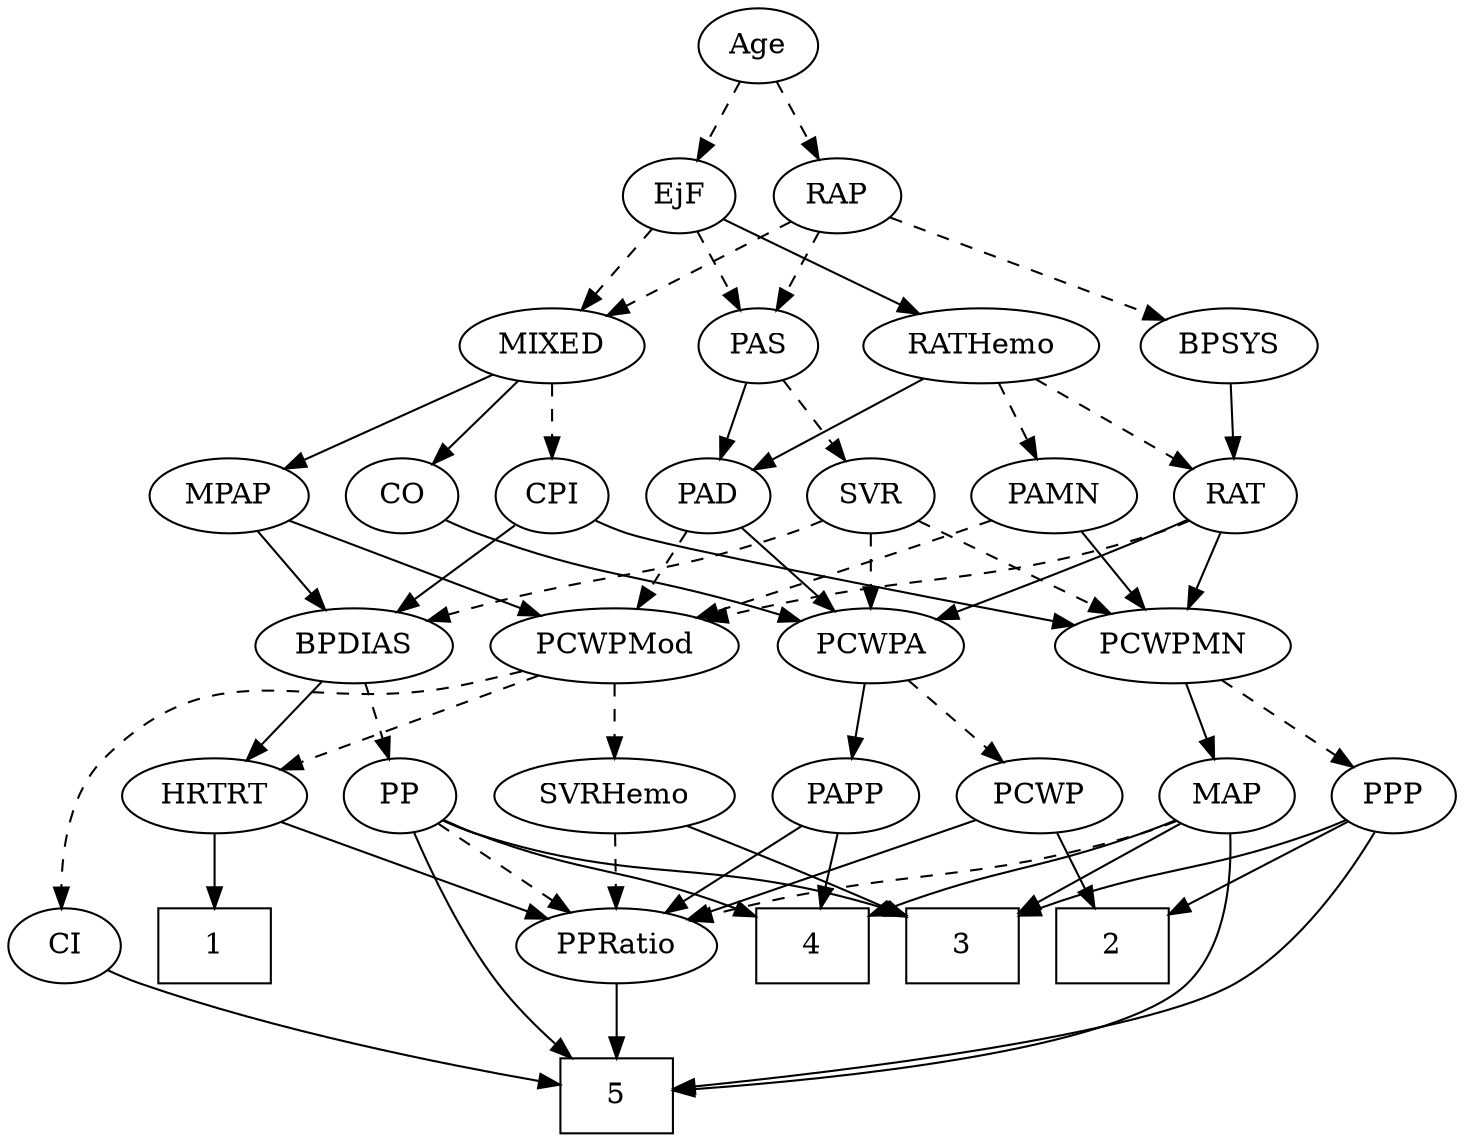 strict digraph {
	graph [bb="0,0,670.4,540"];
	node [label="\N"];
	1	[height=0.5,
		pos="123.4,90",
		shape=box,
		width=0.75];
	2	[height=0.5,
		pos="238.4,90",
		shape=box,
		width=0.75];
	3	[height=0.5,
		pos="472.4,90",
		shape=box,
		width=0.75];
	4	[height=0.5,
		pos="544.4,90",
		shape=box,
		width=0.75];
	5	[height=0.5,
		pos="387.4,18",
		shape=box,
		width=0.75];
	Age	[height=0.5,
		pos="207.4,522",
		width=0.75];
	EjF	[height=0.5,
		pos="171.4,450",
		width=0.75];
	Age -> EjF	[pos="e,179.7,467.15 199.05,504.76 194.69,496.28 189.25,485.71 184.36,476.2",
		style=dashed];
	RAP	[height=0.5,
		pos="246.4,450",
		width=0.77632];
	Age -> RAP	[pos="e,237.4,467.15 216.44,504.76 221.22,496.19 227.18,485.49 232.52,475.9",
		style=dashed];
	MIXED	[height=0.5,
		pos="345.4,378",
		width=1.1193];
	EjF -> MIXED	[pos="e,315.51,390.16 193.02,439.11 198.35,436.73 204.06,434.23 209.4,432 241.67,418.5 278.68,404.15 305.94,393.79",
		style=dashed];
	PAS	[height=0.5,
		pos="166.4,378",
		width=0.75];
	EjF -> PAS	[pos="e,167.62,396.1 170.16,431.7 169.61,423.98 168.95,414.71 168.33,406.11",
		style=dashed];
	RATHemo	[height=0.5,
		pos="72.397,378",
		width=1.3721];
	EjF -> RATHemo	[pos="e,94.241,394.45 153.24,436.16 139.07,426.14 119.09,412.02 102.54,400.31",
		style=solid];
	RAP -> MIXED	[pos="e,324.61,393.7 264.55,436.16 279.01,425.94 299.51,411.44 316.25,399.61",
		style=dashed];
	BPSYS	[height=0.5,
		pos="249.4,378",
		width=1.0471];
	RAP -> BPSYS	[pos="e,248.66,396.1 247.14,431.7 247.47,423.98 247.87,414.71 248.23,406.11",
		style=dashed];
	RAP -> PAS	[pos="e,182.29,392.91 230.21,434.83 218.64,424.71 202.89,410.93 189.93,399.59",
		style=dashed];
	MPAP	[height=0.5,
		pos="345.4,306",
		width=0.97491];
	MIXED -> MPAP	[pos="e,345.4,324.1 345.4,359.7 345.4,351.98 345.4,342.71 345.4,334.11",
		style=solid];
	CO	[height=0.5,
		pos="265.4,306",
		width=0.75];
	MIXED -> CO	[pos="e,281.21,320.83 327.64,361.46 316.24,351.49 301.3,338.41 288.91,327.58",
		style=solid];
	CPI	[height=0.5,
		pos="499.4,306",
		width=0.75];
	MIXED -> CPI	[pos="e,478.11,317.14 373.12,364.73 397.08,354.08 432.6,338.19 463.4,324 465.19,323.18 467.02,322.32 468.87,321.46",
		style=dashed];
	PCWPMod	[height=0.5,
		pos="119.4,234",
		width=1.4443];
	MPAP -> PCWPMod	[pos="e,158.64,246 318.54,294.2 312.91,292.06 306.98,289.89 301.4,288 276.83,279.69 213.55,261.53 168.52,248.79",
		style=solid];
	BPDIAS	[height=0.5,
		pos="451.4,234",
		width=1.1735];
	MPAP -> BPDIAS	[pos="e,429.3,249.59 366.09,291.34 381.58,281.1 403.03,266.94 420.55,255.37",
		style=solid];
	RAT	[height=0.5,
		pos="193.4,306",
		width=0.75827];
	BPSYS -> RAT	[pos="e,205.55,322.19 236.41,360.76 229.14,351.68 219.95,340.19 211.94,330.18",
		style=solid];
	PAD	[height=0.5,
		pos="119.4,306",
		width=0.79437];
	PAD -> PCWPMod	[pos="e,119.4,252.1 119.4,287.7 119.4,279.98 119.4,270.71 119.4,262.11",
		style=dashed];
	PCWPA	[height=0.5,
		pos="231.4,234",
		width=1.1555];
	PAD -> PCWPA	[pos="e,208.64,249.22 138.91,292.81 155.75,282.28 180.41,266.87 200.03,254.61",
		style=solid];
	CO -> PCWPA	[pos="e,239.71,252.12 257.51,288.76 253.55,280.61 248.65,270.53 244.17,261.31",
		style=solid];
	PAS -> PAD	[pos="e,130.02,322.82 155.73,361.12 149.84,352.34 142.4,341.26 135.79,331.42",
		style=solid];
	SVR	[height=0.5,
		pos="426.4,306",
		width=0.77632];
	PAS -> SVR	[pos="e,405.22,317.78 186.97,366.2 191.93,363.91 197.27,361.67 202.4,360 282.85,333.72 308.81,349.85 389.4,324 391.53,323.32 393.7,322.54 \
395.87,321.71",
		style=dashed];
	PAMN	[height=0.5,
		pos="36.397,306",
		width=1.011];
	PAMN -> PCWPMod	[pos="e,100.67,250.8 53.999,290.15 65.241,280.67 80.032,268.2 92.704,257.51",
		style=dashed];
	PCWPMN	[height=0.5,
		pos="341.4,234",
		width=1.3902];
	PAMN -> PCWPMN	[pos="e,304.41,246.29 63.737,293.76 69.505,291.64 75.6,289.6 81.397,288 168.88,263.86 194.01,272.59 282.4,252 286.43,251.06 290.59,250.02 \
294.75,248.92",
		style=solid];
	RATHemo -> PAD	[pos="e,108.66,322.99 83.535,360.41 89.354,351.74 96.588,340.97 103.03,331.38",
		style=solid];
	RATHemo -> PAMN	[pos="e,45.031,323.79 63.682,360.05 59.481,351.89 54.351,341.91 49.678,332.82",
		style=dashed];
	RATHemo -> RAT	[pos="e,173.27,318.65 97.762,362.33 117.23,351.06 144.13,335.5 164.45,323.75",
		style=dashed];
	CPI -> PCWPMN	[pos="e,372.6,248.24 478.13,294.82 473.3,292.55 468.18,290.17 463.4,288 436.41,275.77 405.82,262.48 382.03,252.27",
		style=solid];
	CPI -> BPDIAS	[pos="e,462.91,251.8 488.5,289.12 482.66,280.59 475.32,269.89 468.71,260.25",
		style=solid];
	RAT -> PCWPMod	[pos="e,136.42,251.1 178.42,290.83 168.54,281.49 155.36,269.02 143.96,258.24",
		style=dashed];
	RAT -> PCWPA	[pos="e,222.37,251.63 202.21,288.76 206.75,280.4 212.39,270.02 217.5,260.61",
		style=solid];
	RAT -> PCWPMN	[pos="e,312.2,248.81 214.92,294.82 237.97,283.92 275.01,266.4 303.06,253.13",
		style=solid];
	SVR -> PCWPA	[pos="e,263.35,245.67 404.65,294.54 399.68,292.28 394.39,289.98 389.4,288 386.56,286.88 318.91,264.24 273.06,248.91",
		style=dashed];
	SVR -> PCWPMN	[pos="e,360.53,250.76 409.6,291.17 397.9,281.54 382.04,268.47 368.56,257.37",
		style=dashed];
	SVR -> BPDIAS	[pos="e,445.23,252.28 432.45,288.05 435.26,280.18 438.68,270.62 441.83,261.79",
		style=dashed];
	SVRHemo	[height=0.5,
		pos="387.4,162",
		width=1.3902];
	PCWPMod -> SVRHemo	[pos="e,350.01,174.03 158.39,221.92 165.69,219.91 173.27,217.86 180.4,216 245.9,198.91 262.97,197.38 328.4,180 332.23,178.98 336.19,177.9 \
340.17,176.8",
		style=dashed];
	CI	[height=0.5,
		pos="51.397,90",
		width=0.75];
	PCWPMod -> CI	[pos="e,52.374,108.31 100.43,217.18 90.029,207.49 77.779,194.24 70.397,180 60.428,160.77 55.687,136.61 53.434,118.32",
		style=dashed];
	HRTRT	[height=0.5,
		pos="119.4,162",
		width=1.1013];
	PCWPMod -> HRTRT	[pos="e,119.4,180.1 119.4,215.7 119.4,207.98 119.4,198.71 119.4,190.11",
		style=dashed];
	PCWP	[height=0.5,
		pos="212.4,162",
		width=0.97491];
	PCWPA -> PCWP	[pos="e,217.09,180.28 226.8,216.05 224.68,208.26 222.12,198.82 219.75,190.08",
		style=dashed];
	PAPP	[height=0.5,
		pos="487.4,162",
		width=0.88464];
	PCWPA -> PAPP	[pos="e,462.94,173.97 262.52,222.04 269.05,219.91 275.92,217.79 282.4,216 354.34,196.17 375.21,202.38 446.4,180 448.69,179.28 451.04,178.48 \
453.39,177.63",
		style=solid];
	MAP	[height=0.5,
		pos="567.4,162",
		width=0.84854];
	PCWPMN -> MAP	[pos="e,544.09,173.78 379.16,222.08 386.21,220.05 393.53,217.96 400.4,216 457.23,199.82 472.74,199.85 528.4,180 530.49,179.25 532.63,178.45 \
534.77,177.61",
		style=solid];
	PPP	[height=0.5,
		pos="292.4,162",
		width=0.75];
	PCWPMN -> PPP	[pos="e,303.25,178.51 329.78,216.41 323.63,207.62 315.96,196.66 309.17,186.96",
		style=dashed];
	SVRHemo -> 3	[pos="e,451.7,108.04 406.68,145.12 417.69,136.05 431.7,124.51 443.95,114.42",
		style=solid];
	PPRatio	[height=0.5,
		pos="387.4,90",
		width=1.1013];
	SVRHemo -> PPRatio	[pos="e,387.4,108.1 387.4,143.7 387.4,135.98 387.4,126.71 387.4,118.11",
		style=dashed];
	PP	[height=0.5,
		pos="643.4,162",
		width=0.75];
	BPDIAS -> PP	[pos="e,622.25,173.47 484.97,222.81 516.84,212.85 565.9,196.78 607.4,180 609.22,179.26 611.09,178.48 612.96,177.66",
		style=dashed];
	BPDIAS -> HRTRT	[pos="e,148.94,174.21 420.35,221.73 413.82,219.62 406.93,217.58 400.4,216 298.99,191.42 269.65,205.2 168.4,180 165.21,179.21 161.93,178.29 \
158.66,177.31",
		style=solid];
	MAP -> 3	[pos="e,495.71,108.18 549.08,147.5 536.37,138.14 519.11,125.42 504.18,114.42",
		style=solid];
	MAP -> 4	[pos="e,550.07,108.28 561.83,144.05 559.24,136.18 556.1,126.62 553.2,117.79",
		style=solid];
	MAP -> 5	[pos="e,414.51,22.412 576.26,144.76 585.48,125.43 596.49,93.11 580.4,72 561.57,47.312 475,31.266 424.42,23.827",
		style=solid];
	MAP -> PPRatio	[pos="e,417.55,101.82 543.55,150.38 538.57,148.22 533.32,146 528.4,144 494.47,130.24 455.48,115.68 427.12,105.31",
		style=dashed];
	PP -> 3	[pos="e,499.4,104.08 622.22,150.6 617.39,148.34 612.25,146.02 607.4,144 566.88,127.11 553.3,126.08 508.74,107.95",
		style=solid];
	PP -> 4	[pos="e,568.78,108.24 625.24,148.16 611.86,138.7 593.3,125.58 577.33,114.29",
		style=solid];
	PP -> 5	[pos="e,414.49,18.901 639.36,143.84 633.69,123.6 621.39,90.379 598.4,72 547.76,31.523 470.18,21.498 424.55,19.286",
		style=solid];
	PP -> PPRatio	[pos="e,417.27,102.04 622.8,150.26 617.85,147.97 612.51,145.72 607.4,144 533.78,119.25 511.23,128.77 436.4,108 433.27,107.13 430.06,106.17 \
426.84,105.17",
		style=dashed];
	PPP -> 2	[pos="e,251.87,108.46 280.41,145.46 273.88,136.99 265.62,126.29 258.16,116.61",
		style=solid];
	PPP -> 3	[pos="e,445.03,104.34 313.53,150.51 318.37,148.25 323.52,145.96 328.4,144 372.6,126.27 387.67,126.71 435.67,108.05",
		style=solid];
	PPP -> 5	[pos="e,369.34,36.12 299.31,144.5 307.4,126.04 321.82,95.639 338.4,72 345.41,62.002 354.18,51.935 362.36,43.301",
		style=solid];
	PPRatio -> 5	[pos="e,387.4,36.104 387.4,71.697 387.4,63.983 387.4,54.712 387.4,46.112",
		style=solid];
	PCWP -> 2	[pos="e,231.98,108.28 218.69,144.05 221.62,136.18 225.17,126.62 228.44,117.79",
		style=solid];
	PCWP -> PPRatio	[pos="e,358.66,102.5 239.36,150.22 268.76,138.45 316.07,119.53 349.27,106.25",
		style=solid];
	CI -> 5	[pos="e,360.34,21.347 71.956,78.143 76.91,75.851 82.259,73.634 87.397,72 179.44,42.715 292.84,28.24 350.28,22.348",
		style=solid];
	PAPP -> 4	[pos="e,530.18,108.46 500.05,145.46 507.02,136.91 515.84,126.07 523.78,116.32",
		style=solid];
	PAPP -> PPRatio	[pos="e,408,105.42 468.12,147.5 453.42,137.22 432.95,122.89 416.3,111.23",
		style=solid];
	HRTRT -> 1	[pos="e,122.42,108.1 120.39,143.7 120.83,135.98 121.36,126.71 121.85,118.11",
		style=solid];
	HRTRT -> PPRatio	[pos="e,352.23,98.414 149.31,150.11 155.58,147.97 162.18,145.83 168.4,144 227.94,126.51 297.79,110.34 342.3,100.58",
		style=solid];
}
